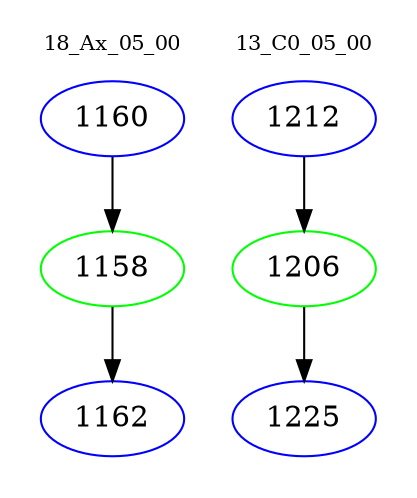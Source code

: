 digraph{
subgraph cluster_0 {
color = white
label = "18_Ax_05_00";
fontsize=10;
T0_1160 [label="1160", color="blue"]
T0_1160 -> T0_1158 [color="black"]
T0_1158 [label="1158", color="green"]
T0_1158 -> T0_1162 [color="black"]
T0_1162 [label="1162", color="blue"]
}
subgraph cluster_1 {
color = white
label = "13_C0_05_00";
fontsize=10;
T1_1212 [label="1212", color="blue"]
T1_1212 -> T1_1206 [color="black"]
T1_1206 [label="1206", color="green"]
T1_1206 -> T1_1225 [color="black"]
T1_1225 [label="1225", color="blue"]
}
}

